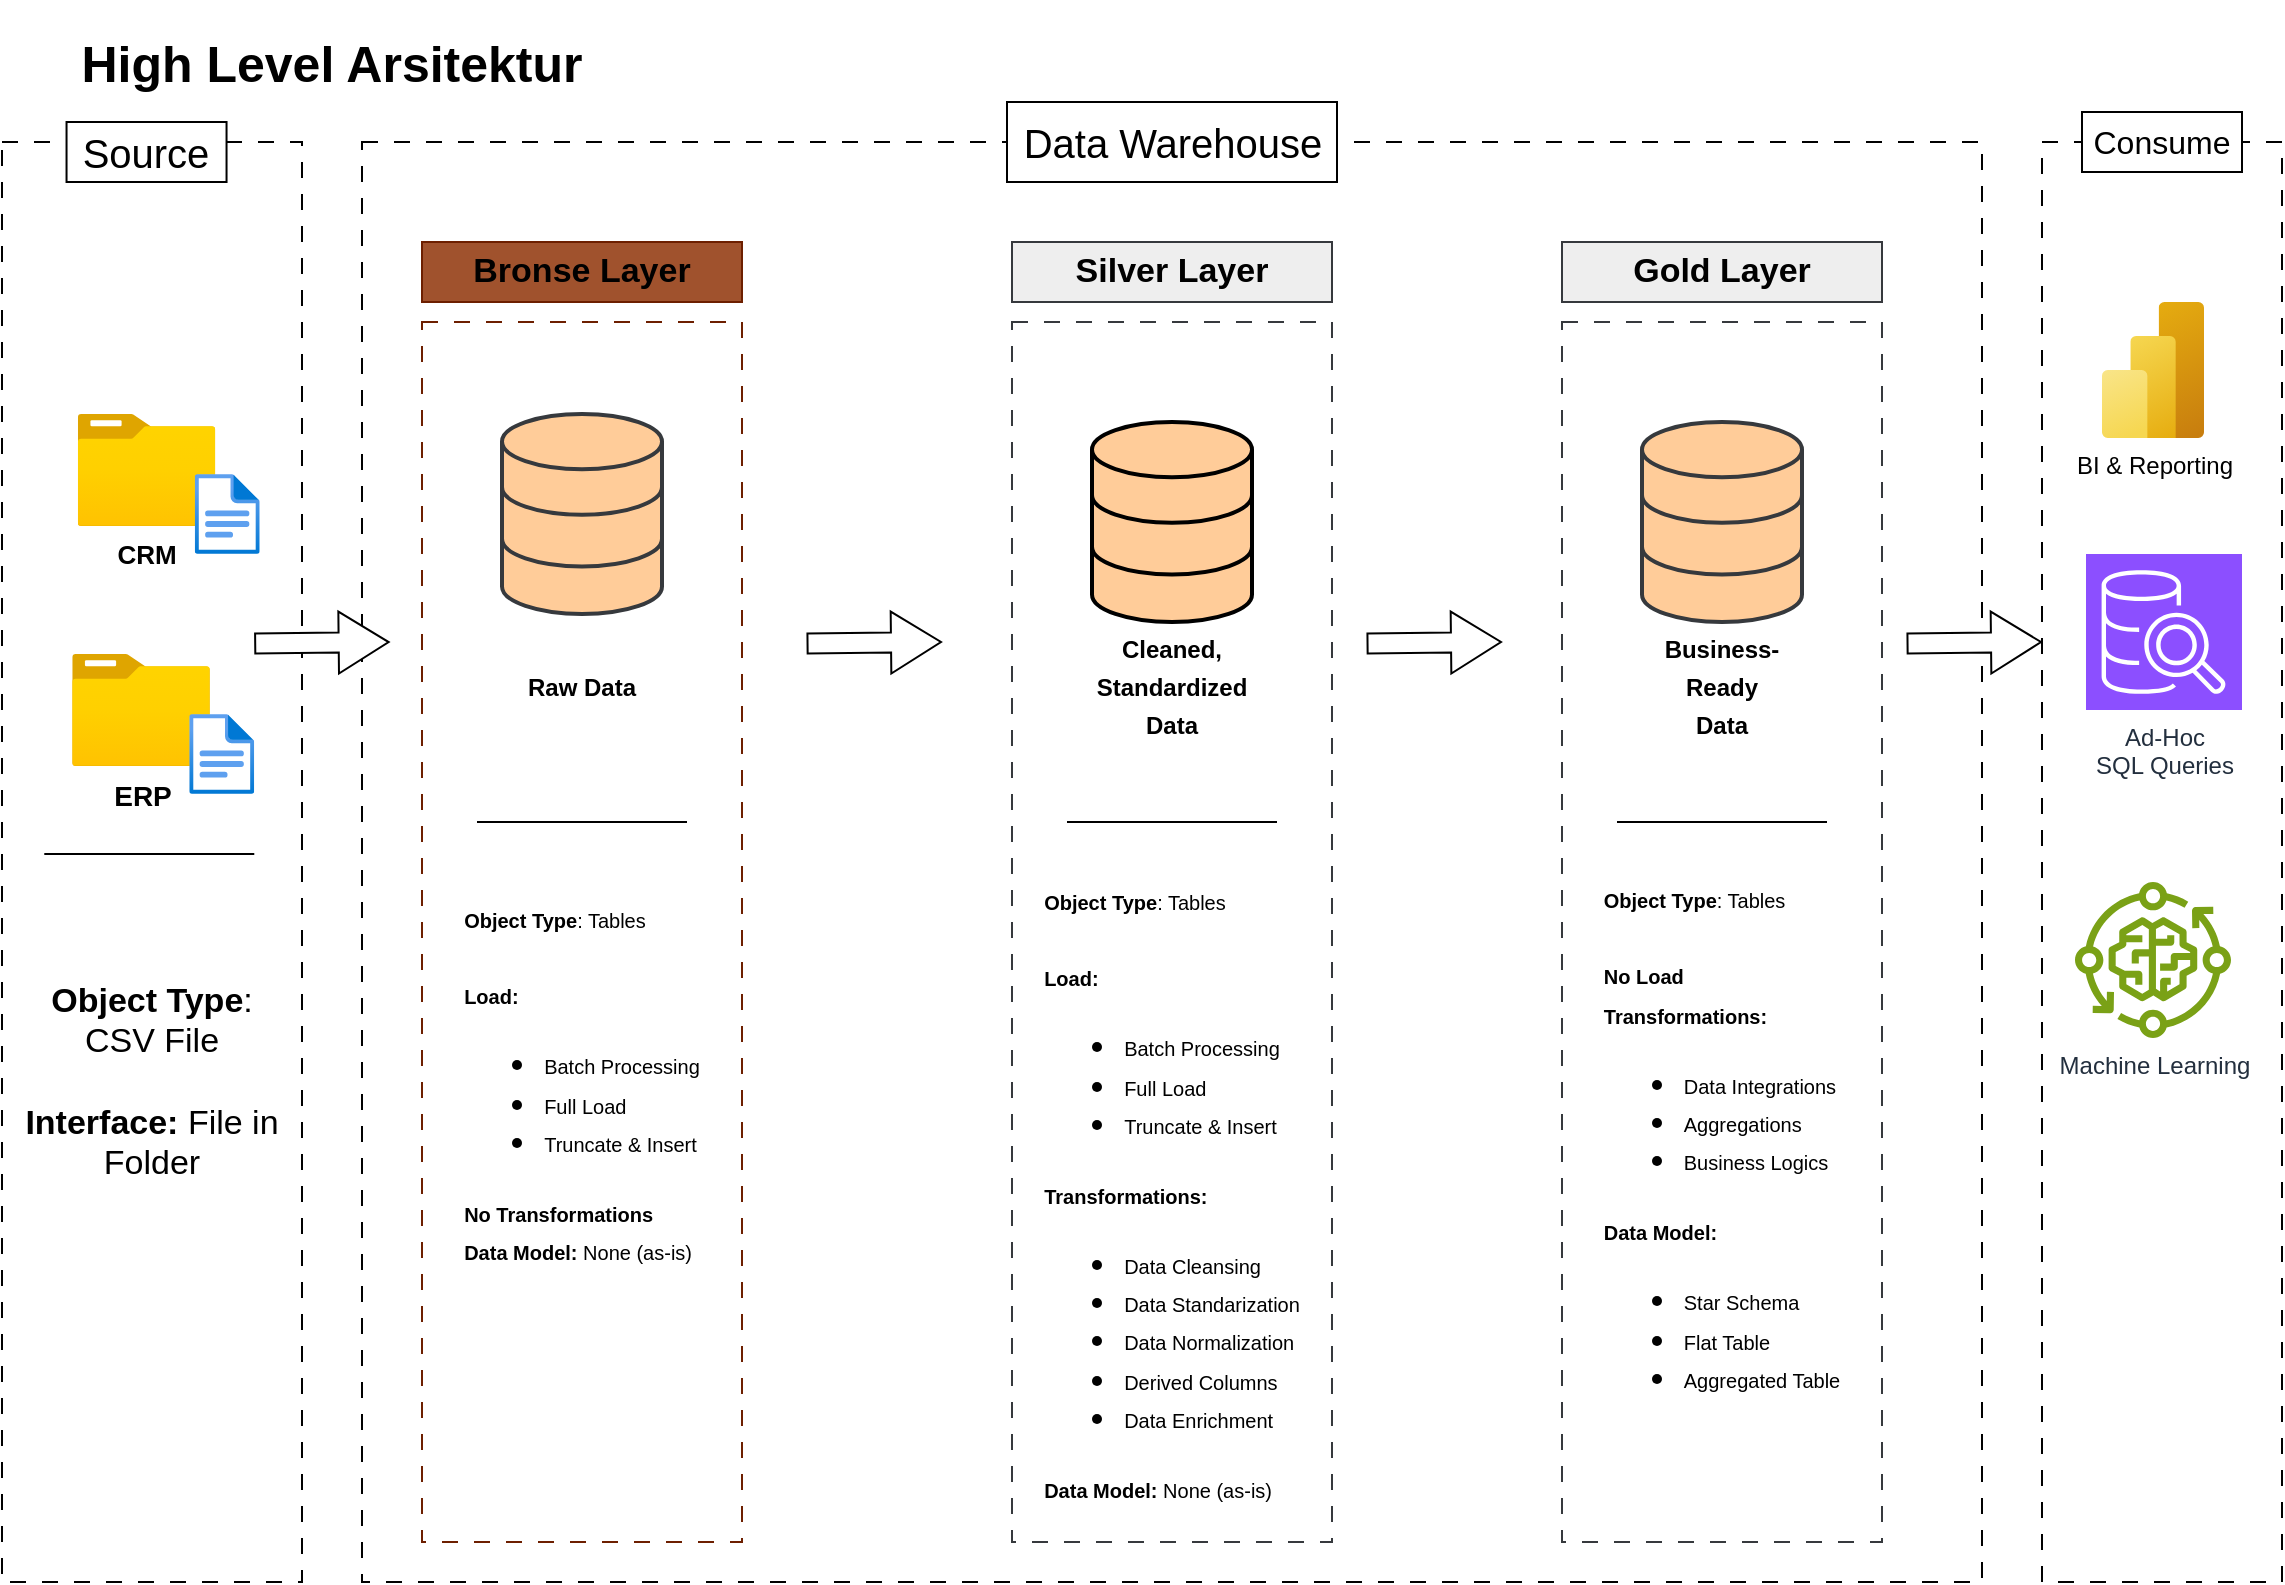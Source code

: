 <mxfile version="28.2.0">
  <diagram name="Halaman-1" id="Xwe7sBgI8JZgK7nuaXWO">
    <mxGraphModel dx="2036" dy="1838" grid="1" gridSize="10" guides="1" tooltips="1" connect="1" arrows="1" fold="1" page="1" pageScale="1" pageWidth="827" pageHeight="1169" math="0" shadow="0">
      <root>
        <mxCell id="0" />
        <mxCell id="1" parent="0" />
        <mxCell id="T4MmilMiT0-tr1rLzZQM-1" value="&lt;p&gt;&lt;b&gt;&lt;font style=&quot;font-size: 25px;&quot;&gt;High Level Arsitektur&lt;/font&gt;&lt;/b&gt;&lt;/p&gt;" style="text;strokeColor=none;fillColor=none;html=1;align=center;verticalAlign=middle;whiteSpace=wrap;rounded=0;fontSize=16;" vertex="1" parent="1">
          <mxGeometry width="270" height="60" as="geometry" />
        </mxCell>
        <mxCell id="T4MmilMiT0-tr1rLzZQM-2" value="" style="rounded=0;whiteSpace=wrap;html=1;strokeColor=default;fillColor=none;dashed=1;dashPattern=8 8;" vertex="1" parent="1">
          <mxGeometry x="-30" y="70" width="150" height="720" as="geometry" />
        </mxCell>
        <mxCell id="T4MmilMiT0-tr1rLzZQM-5" value="&lt;font style=&quot;color: light-dark(rgb(0, 0, 0), rgb(0, 0, 0)); font-size: 20px;&quot;&gt;Source&lt;/font&gt;" style="rounded=0;whiteSpace=wrap;html=1;fillColor=light-dark(#FFFFFF,#FFFFFF);" vertex="1" parent="1">
          <mxGeometry x="2.27" y="60" width="80" height="30" as="geometry" />
        </mxCell>
        <mxCell id="T4MmilMiT0-tr1rLzZQM-6" value="" style="rounded=0;whiteSpace=wrap;html=1;strokeColor=default;fillColor=none;dashed=1;dashPattern=8 8;fontStyle=1" vertex="1" parent="1">
          <mxGeometry x="150" y="70" width="810" height="720" as="geometry" />
        </mxCell>
        <mxCell id="T4MmilMiT0-tr1rLzZQM-8" value="&lt;font style=&quot;color: light-dark(rgb(0, 0, 0), rgb(0, 0, 0)); font-size: 20px;&quot;&gt;Data Warehouse&lt;/font&gt;" style="rounded=0;whiteSpace=wrap;html=1;fillColor=light-dark(#FFFFFF,#FFFFFF);" vertex="1" parent="1">
          <mxGeometry x="472.5" y="50" width="165" height="40" as="geometry" />
        </mxCell>
        <mxCell id="T4MmilMiT0-tr1rLzZQM-9" value="" style="rounded=0;whiteSpace=wrap;html=1;strokeColor=default;fillColor=none;dashed=1;dashPattern=8 8;" vertex="1" parent="1">
          <mxGeometry x="990" y="70" width="120" height="720" as="geometry" />
        </mxCell>
        <mxCell id="T4MmilMiT0-tr1rLzZQM-10" value="&lt;font style=&quot;color: light-dark(rgb(0, 0, 0), rgb(0, 0, 0)); font-size: 16px;&quot;&gt;Consume&lt;/font&gt;" style="rounded=0;whiteSpace=wrap;html=1;fillColor=light-dark(#FFFFFF,#FFFFFF);" vertex="1" parent="1">
          <mxGeometry x="1010" y="55" width="80" height="30" as="geometry" />
        </mxCell>
        <mxCell id="T4MmilMiT0-tr1rLzZQM-11" value="&lt;font style=&quot;color: light-dark(rgb(0, 0, 0), rgb(0, 0, 0)); font-size: 17px;&quot;&gt;&lt;b style=&quot;&quot;&gt;Bronse Layer&lt;/b&gt;&lt;/font&gt;" style="rounded=0;whiteSpace=wrap;html=1;fontColor=#ffffff;fillColor=#A0522D;strokeColor=#6D1F00;" vertex="1" parent="1">
          <mxGeometry x="180" y="120" width="160" height="30" as="geometry" />
        </mxCell>
        <mxCell id="T4MmilMiT0-tr1rLzZQM-12" value="z" style="rounded=0;whiteSpace=wrap;html=1;fontColor=#ffffff;fillColor=none;strokeColor=#6D1F00;dashed=1;dashPattern=8 8;" vertex="1" parent="1">
          <mxGeometry x="180" y="160" width="160" height="610" as="geometry" />
        </mxCell>
        <mxCell id="T4MmilMiT0-tr1rLzZQM-13" value="&lt;font style=&quot;color: light-dark(rgb(0, 0, 0), rgb(0, 0, 0)); font-size: 17px;&quot;&gt;&lt;b style=&quot;&quot;&gt;Silver Layer&lt;/b&gt;&lt;/font&gt;" style="rounded=0;whiteSpace=wrap;html=1;fillColor=light-dark(#EEEEEE,#B8B8BC);strokeColor=#36393d;" vertex="1" parent="1">
          <mxGeometry x="475" y="120" width="160" height="30" as="geometry" />
        </mxCell>
        <mxCell id="T4MmilMiT0-tr1rLzZQM-14" value="" style="rounded=0;whiteSpace=wrap;html=1;fillColor=none;strokeColor=#36393d;dashed=1;dashPattern=8 8;" vertex="1" parent="1">
          <mxGeometry x="475" y="160" width="160" height="610" as="geometry" />
        </mxCell>
        <mxCell id="T4MmilMiT0-tr1rLzZQM-15" value="&lt;font style=&quot;color: light-dark(rgb(0, 0, 0), rgb(0, 0, 0)); font-size: 17px;&quot;&gt;&lt;b style=&quot;&quot;&gt;Gold Layer&lt;/b&gt;&lt;/font&gt;" style="rounded=0;whiteSpace=wrap;html=1;fillColor=light-dark(#EEEEEE,#FFD966);strokeColor=#36393d;" vertex="1" parent="1">
          <mxGeometry x="750" y="120" width="160" height="30" as="geometry" />
        </mxCell>
        <mxCell id="T4MmilMiT0-tr1rLzZQM-16" value="" style="rounded=0;whiteSpace=wrap;html=1;fillColor=none;strokeColor=light-dark(#36393D,#FFD966);dashed=1;dashPattern=8 8;" vertex="1" parent="1">
          <mxGeometry x="750" y="160" width="160" height="610" as="geometry" />
        </mxCell>
        <mxCell id="T4MmilMiT0-tr1rLzZQM-17" value="&lt;b&gt;&lt;font style=&quot;font-size: 13px;&quot;&gt;CRM&lt;/font&gt;&lt;/b&gt;" style="image;aspect=fixed;html=1;points=[];align=center;fontSize=12;image=img/lib/azure2/general/Folder_Blank.svg;" vertex="1" parent="1">
          <mxGeometry x="7.77" y="206" width="69" height="56.0" as="geometry" />
        </mxCell>
        <mxCell id="T4MmilMiT0-tr1rLzZQM-20" value="" style="image;aspect=fixed;html=1;points=[];align=center;fontSize=12;image=img/lib/azure2/general/File.svg;" vertex="1" parent="1">
          <mxGeometry x="66.39" y="236" width="32.46" height="40" as="geometry" />
        </mxCell>
        <mxCell id="T4MmilMiT0-tr1rLzZQM-21" value="&lt;b&gt;&lt;font style=&quot;font-size: 14px;&quot;&gt;ERP&lt;/font&gt;&lt;/b&gt;" style="image;aspect=fixed;html=1;points=[];align=center;fontSize=12;image=img/lib/azure2/general/Folder_Blank.svg;" vertex="1" parent="1">
          <mxGeometry x="5.02" y="326" width="69" height="56.0" as="geometry" />
        </mxCell>
        <mxCell id="T4MmilMiT0-tr1rLzZQM-22" value="" style="image;aspect=fixed;html=1;points=[];align=center;fontSize=12;image=img/lib/azure2/general/File.svg;" vertex="1" parent="1">
          <mxGeometry x="63.64" y="356" width="32.46" height="40" as="geometry" />
        </mxCell>
        <mxCell id="T4MmilMiT0-tr1rLzZQM-26" value="" style="endArrow=none;html=1;rounded=0;fontSize=12;startSize=8;endSize=8;curved=0;strokeColor=default;" edge="1" parent="1">
          <mxGeometry width="50" height="50" relative="1" as="geometry">
            <mxPoint x="-8.86" y="426" as="sourcePoint" />
            <mxPoint x="96.14" y="426" as="targetPoint" />
          </mxGeometry>
        </mxCell>
        <mxCell id="T4MmilMiT0-tr1rLzZQM-27" value="&lt;font style=&quot;font-size: 17px;&quot;&gt;&lt;b style=&quot;&quot;&gt;Object Type&lt;/b&gt;: CSV File&lt;/font&gt;&lt;div&gt;&lt;font style=&quot;font-size: 17px;&quot;&gt;&lt;br&gt;&lt;/font&gt;&lt;/div&gt;&lt;div&gt;&lt;font style=&quot;font-size: 17px;&quot;&gt;&lt;b style=&quot;&quot;&gt;Interface:&lt;/b&gt; File in Folder&lt;/font&gt;&lt;/div&gt;" style="text;strokeColor=none;fillColor=none;html=1;align=center;verticalAlign=middle;whiteSpace=wrap;rounded=0;fontSize=16;" vertex="1" parent="1">
          <mxGeometry x="-20" y="530" width="130" height="20" as="geometry" />
        </mxCell>
        <mxCell id="T4MmilMiT0-tr1rLzZQM-28" value="" style="html=1;verticalLabelPosition=bottom;align=center;labelBackgroundColor=#ffffff;verticalAlign=top;strokeWidth=2;strokeColor=#36393d;shadow=0;dashed=0;shape=mxgraph.ios7.icons.data;fillColor=light-dark(#ffcc99, #d28f70);" vertex="1" parent="1">
          <mxGeometry x="220" y="206" width="80" height="100" as="geometry" />
        </mxCell>
        <mxCell id="T4MmilMiT0-tr1rLzZQM-29" value="" style="html=1;verticalLabelPosition=bottom;align=center;labelBackgroundColor=#ffffff;verticalAlign=top;strokeWidth=2;strokeColor=light-dark(#000000,#000000);shadow=0;dashed=0;shape=mxgraph.ios7.icons.data;fillColor=light-dark(#ffcc99, #b8b8bc);" vertex="1" parent="1">
          <mxGeometry x="515" y="210" width="80" height="100" as="geometry" />
        </mxCell>
        <mxCell id="T4MmilMiT0-tr1rLzZQM-30" value="" style="html=1;verticalLabelPosition=bottom;align=center;labelBackgroundColor=#ffffff;verticalAlign=top;strokeWidth=2;strokeColor=#36393d;shadow=0;dashed=0;shape=mxgraph.ios7.icons.data;fillColor=light-dark(#ffcc99, #ffd966);" vertex="1" parent="1">
          <mxGeometry x="790" y="210" width="80" height="100" as="geometry" />
        </mxCell>
        <mxCell id="T4MmilMiT0-tr1rLzZQM-32" value="" style="shape=flexArrow;endArrow=classic;html=1;rounded=0;fontSize=12;startSize=8;endSize=8;curved=1;strokeColor=light-dark(#000000,#3399FF);fillColor=light-dark(#FFFFFF,#3399FF);" edge="1" parent="1">
          <mxGeometry width="50" height="50" relative="1" as="geometry">
            <mxPoint x="96.1" y="320.72" as="sourcePoint" />
            <mxPoint x="163.83" y="320.004" as="targetPoint" />
          </mxGeometry>
        </mxCell>
        <mxCell id="T4MmilMiT0-tr1rLzZQM-33" value="" style="shape=flexArrow;endArrow=classic;html=1;rounded=0;fontSize=12;startSize=8;endSize=8;curved=1;strokeColor=light-dark(#000000,#3399FF);fillColor=light-dark(#FFFFFF,#3399FF);" edge="1" parent="1">
          <mxGeometry width="50" height="50" relative="1" as="geometry">
            <mxPoint x="372.27" y="320.716" as="sourcePoint" />
            <mxPoint x="440" y="320" as="targetPoint" />
          </mxGeometry>
        </mxCell>
        <mxCell id="T4MmilMiT0-tr1rLzZQM-34" value="" style="shape=flexArrow;endArrow=classic;html=1;rounded=0;fontSize=12;startSize=8;endSize=8;curved=1;strokeColor=light-dark(#000000,#3399FF);fillColor=light-dark(#FFFFFF,#3399FF);" edge="1" parent="1">
          <mxGeometry width="50" height="50" relative="1" as="geometry">
            <mxPoint x="652.27" y="320.716" as="sourcePoint" />
            <mxPoint x="720" y="320" as="targetPoint" />
          </mxGeometry>
        </mxCell>
        <mxCell id="T4MmilMiT0-tr1rLzZQM-35" value="" style="shape=flexArrow;endArrow=classic;html=1;rounded=0;fontSize=12;startSize=8;endSize=8;curved=1;strokeColor=light-dark(#000000,#3399FF);fillColor=light-dark(#FFFFFF,#3399FF);" edge="1" parent="1">
          <mxGeometry width="50" height="50" relative="1" as="geometry">
            <mxPoint x="922.27" y="320.716" as="sourcePoint" />
            <mxPoint x="990" y="320" as="targetPoint" />
          </mxGeometry>
        </mxCell>
        <mxCell id="T4MmilMiT0-tr1rLzZQM-37" value="" style="endArrow=none;html=1;rounded=0;fontSize=12;startSize=8;endSize=8;curved=0;strokeColor=default;" edge="1" parent="1">
          <mxGeometry width="50" height="50" relative="1" as="geometry">
            <mxPoint x="207.5" y="410" as="sourcePoint" />
            <mxPoint x="312.5" y="410" as="targetPoint" />
          </mxGeometry>
        </mxCell>
        <mxCell id="T4MmilMiT0-tr1rLzZQM-38" value="" style="endArrow=none;html=1;rounded=0;fontSize=12;startSize=8;endSize=8;curved=0;strokeColor=default;" edge="1" parent="1">
          <mxGeometry width="50" height="50" relative="1" as="geometry">
            <mxPoint x="502.5" y="410" as="sourcePoint" />
            <mxPoint x="607.5" y="410" as="targetPoint" />
          </mxGeometry>
        </mxCell>
        <mxCell id="T4MmilMiT0-tr1rLzZQM-39" value="" style="endArrow=none;html=1;rounded=0;fontSize=12;startSize=8;endSize=8;curved=0;strokeColor=default;" edge="1" parent="1">
          <mxGeometry width="50" height="50" relative="1" as="geometry">
            <mxPoint x="777.5" y="410" as="sourcePoint" />
            <mxPoint x="882.5" y="410" as="targetPoint" />
          </mxGeometry>
        </mxCell>
        <mxCell id="T4MmilMiT0-tr1rLzZQM-41" value="&lt;font style=&quot;font-size: 12px;&quot;&gt;&lt;b&gt;Raw Data&lt;/b&gt;&lt;/font&gt;" style="text;strokeColor=none;fillColor=none;html=1;align=center;verticalAlign=middle;whiteSpace=wrap;rounded=0;fontSize=16;" vertex="1" parent="1">
          <mxGeometry x="230" y="326" width="60" height="30" as="geometry" />
        </mxCell>
        <mxCell id="T4MmilMiT0-tr1rLzZQM-42" value="&lt;font style=&quot;font-size: 12px;&quot;&gt;&lt;b&gt;Cleaned, Standardized Data&lt;/b&gt;&lt;/font&gt;" style="text;strokeColor=none;fillColor=none;html=1;align=center;verticalAlign=middle;whiteSpace=wrap;rounded=0;fontSize=16;" vertex="1" parent="1">
          <mxGeometry x="525" y="326" width="60" height="30" as="geometry" />
        </mxCell>
        <mxCell id="T4MmilMiT0-tr1rLzZQM-43" value="&lt;font style=&quot;font-size: 12px;&quot;&gt;&lt;b&gt;Business-Ready Data&lt;/b&gt;&lt;/font&gt;" style="text;strokeColor=none;fillColor=none;html=1;align=center;verticalAlign=middle;whiteSpace=wrap;rounded=0;fontSize=16;" vertex="1" parent="1">
          <mxGeometry x="800" y="326" width="60" height="30" as="geometry" />
        </mxCell>
        <mxCell id="T4MmilMiT0-tr1rLzZQM-45" value="&lt;div style=&quot;text-align: left;&quot;&gt;&lt;b style=&quot;font-size: 10px; background-color: transparent; color: light-dark(rgb(0, 0, 0), rgb(255, 255, 255));&quot;&gt;Object Type&lt;/b&gt;&lt;span style=&quot;font-size: 10px; background-color: transparent; color: light-dark(rgb(0, 0, 0), rgb(255, 255, 255));&quot;&gt;: Tables&lt;/span&gt;&lt;/div&gt;&lt;div style=&quot;text-align: left;&quot;&gt;&lt;font style=&quot;font-size: 10px;&quot;&gt;&lt;br&gt;&lt;/font&gt;&lt;/div&gt;&lt;div style=&quot;text-align: left;&quot;&gt;&lt;span style=&quot;font-size: 10px;&quot;&gt;&lt;b&gt;Load:&amp;nbsp;&lt;/b&gt;&lt;/span&gt;&lt;/div&gt;&lt;div style=&quot;&quot;&gt;&lt;ul&gt;&lt;li style=&quot;text-align: left;&quot;&gt;&lt;span style=&quot;font-size: 10px;&quot;&gt;Batch Processing&lt;/span&gt;&lt;/li&gt;&lt;li style=&quot;text-align: left;&quot;&gt;&lt;span style=&quot;font-size: 10px;&quot;&gt;Full Load&lt;/span&gt;&lt;/li&gt;&lt;li style=&quot;text-align: left;&quot;&gt;&lt;span style=&quot;font-size: 10px;&quot;&gt;Truncate &amp;amp; Insert&lt;/span&gt;&lt;/li&gt;&lt;/ul&gt;&lt;div style=&quot;text-align: left;&quot;&gt;&lt;span style=&quot;font-size: 10px;&quot;&gt;&lt;b&gt;No Transformations&lt;/b&gt;&lt;/span&gt;&lt;/div&gt;&lt;div style=&quot;text-align: left;&quot;&gt;&lt;span style=&quot;font-size: 10px;&quot;&gt;&lt;b&gt;Data Model: &lt;/b&gt;None (as-is)&lt;/span&gt;&lt;/div&gt;&lt;/div&gt;" style="text;strokeColor=none;fillColor=none;html=1;align=center;verticalAlign=middle;whiteSpace=wrap;rounded=0;fontSize=16;" vertex="1" parent="1">
          <mxGeometry x="195" y="530" width="130" height="20" as="geometry" />
        </mxCell>
        <mxCell id="T4MmilMiT0-tr1rLzZQM-46" value="&lt;div style=&quot;text-align: left;&quot;&gt;&lt;b style=&quot;font-size: 10px; background-color: transparent; color: light-dark(rgb(0, 0, 0), rgb(255, 255, 255));&quot;&gt;Object Type&lt;/b&gt;&lt;span style=&quot;font-size: 10px; background-color: transparent; color: light-dark(rgb(0, 0, 0), rgb(255, 255, 255));&quot;&gt;: Tables&lt;/span&gt;&lt;/div&gt;&lt;div style=&quot;text-align: left;&quot;&gt;&lt;font style=&quot;font-size: 10px;&quot;&gt;&lt;br&gt;&lt;/font&gt;&lt;/div&gt;&lt;div style=&quot;text-align: left;&quot;&gt;&lt;span style=&quot;font-size: 10px;&quot;&gt;&lt;b&gt;Load:&amp;nbsp;&lt;/b&gt;&lt;/span&gt;&lt;/div&gt;&lt;div style=&quot;&quot;&gt;&lt;ul&gt;&lt;li style=&quot;text-align: left;&quot;&gt;&lt;span style=&quot;font-size: 10px;&quot;&gt;Batch Processing&lt;/span&gt;&lt;/li&gt;&lt;li style=&quot;text-align: left;&quot;&gt;&lt;span style=&quot;font-size: 10px;&quot;&gt;Full Load&lt;/span&gt;&lt;/li&gt;&lt;li style=&quot;text-align: left;&quot;&gt;&lt;span style=&quot;font-size: 10px;&quot;&gt;Truncate &amp;amp; Insert&lt;/span&gt;&lt;/li&gt;&lt;/ul&gt;&lt;div style=&quot;text-align: left;&quot;&gt;&lt;span style=&quot;font-size: 10px;&quot;&gt;&lt;b&gt;Transformations:&amp;nbsp;&lt;/b&gt;&lt;/span&gt;&lt;/div&gt;&lt;div style=&quot;text-align: left;&quot;&gt;&lt;ul&gt;&lt;li&gt;&lt;span style=&quot;font-size: 10px;&quot;&gt;Data Cleansing&lt;/span&gt;&lt;/li&gt;&lt;li&gt;&lt;span style=&quot;font-size: 10px;&quot;&gt;Data Standarization&lt;/span&gt;&lt;/li&gt;&lt;li&gt;&lt;span style=&quot;font-size: 10px;&quot;&gt;Data Normalization&lt;/span&gt;&lt;/li&gt;&lt;li&gt;&lt;span style=&quot;font-size: 10px;&quot;&gt;Derived Columns&lt;/span&gt;&lt;/li&gt;&lt;li&gt;&lt;span style=&quot;font-size: 10px;&quot;&gt;Data Enrichment&lt;/span&gt;&lt;/li&gt;&lt;/ul&gt;&lt;/div&gt;&lt;div style=&quot;text-align: left;&quot;&gt;&lt;span style=&quot;font-size: 10px;&quot;&gt;&lt;b&gt;Data Model: &lt;/b&gt;None (as-is)&lt;/span&gt;&lt;/div&gt;&lt;/div&gt;" style="text;strokeColor=none;fillColor=none;html=1;align=center;verticalAlign=middle;whiteSpace=wrap;rounded=0;fontSize=16;" vertex="1" parent="1">
          <mxGeometry x="490" y="585" width="130" height="20" as="geometry" />
        </mxCell>
        <mxCell id="T4MmilMiT0-tr1rLzZQM-47" value="&lt;div style=&quot;text-align: left;&quot;&gt;&lt;b style=&quot;font-size: 10px; background-color: transparent; color: light-dark(rgb(0, 0, 0), rgb(255, 255, 255));&quot;&gt;Object Type&lt;/b&gt;&lt;span style=&quot;font-size: 10px; background-color: transparent; color: light-dark(rgb(0, 0, 0), rgb(255, 255, 255));&quot;&gt;: Tables&lt;/span&gt;&lt;/div&gt;&lt;div style=&quot;text-align: left;&quot;&gt;&lt;font style=&quot;font-size: 10px;&quot;&gt;&lt;br&gt;&lt;/font&gt;&lt;/div&gt;&lt;div style=&quot;text-align: left;&quot;&gt;&lt;span style=&quot;font-size: 10px;&quot;&gt;&lt;b&gt;No Load&amp;nbsp;&lt;/b&gt;&lt;/span&gt;&lt;/div&gt;&lt;div style=&quot;&quot;&gt;&lt;div style=&quot;text-align: left;&quot;&gt;&lt;span style=&quot;font-size: 10px;&quot;&gt;&lt;b&gt;Transformations:&amp;nbsp;&lt;/b&gt;&lt;/span&gt;&lt;/div&gt;&lt;div style=&quot;text-align: left;&quot;&gt;&lt;ul&gt;&lt;li&gt;&lt;span style=&quot;font-size: 10px;&quot;&gt;Data Integrations&lt;/span&gt;&lt;/li&gt;&lt;li&gt;&lt;span style=&quot;font-size: 10px;&quot;&gt;Aggregations&lt;/span&gt;&lt;/li&gt;&lt;li&gt;&lt;span style=&quot;font-size: 10px;&quot;&gt;Business Logics&lt;/span&gt;&lt;/li&gt;&lt;/ul&gt;&lt;/div&gt;&lt;div style=&quot;text-align: left;&quot;&gt;&lt;span style=&quot;font-size: 10px;&quot;&gt;&lt;b&gt;Data Model:&amp;nbsp;&lt;/b&gt;&lt;/span&gt;&lt;/div&gt;&lt;div style=&quot;text-align: left;&quot;&gt;&lt;ul&gt;&lt;li&gt;&lt;span style=&quot;font-size: 10px;&quot;&gt;Star Schema&lt;/span&gt;&lt;/li&gt;&lt;li&gt;&lt;span style=&quot;font-size: 10px;&quot;&gt;Flat Table&lt;/span&gt;&lt;/li&gt;&lt;li&gt;&lt;span style=&quot;font-size: 10px;&quot;&gt;Aggregated Table&lt;/span&gt;&lt;/li&gt;&lt;/ul&gt;&lt;/div&gt;&lt;/div&gt;" style="text;strokeColor=none;fillColor=none;html=1;align=center;verticalAlign=middle;whiteSpace=wrap;rounded=0;fontSize=16;" vertex="1" parent="1">
          <mxGeometry x="765" y="565" width="130" height="20" as="geometry" />
        </mxCell>
        <mxCell id="T4MmilMiT0-tr1rLzZQM-48" value="BI &amp;amp; Reporting" style="image;aspect=fixed;html=1;points=[];align=center;fontSize=12;image=img/lib/azure2/analytics/Power_BI_Embedded.svg;" vertex="1" parent="1">
          <mxGeometry x="1020" y="150" width="51" height="68" as="geometry" />
        </mxCell>
        <mxCell id="T4MmilMiT0-tr1rLzZQM-49" value="Ad-Hoc&lt;div&gt;SQL Queries&lt;/div&gt;" style="sketch=0;points=[[0,0,0],[0.25,0,0],[0.5,0,0],[0.75,0,0],[1,0,0],[0,1,0],[0.25,1,0],[0.5,1,0],[0.75,1,0],[1,1,0],[0,0.25,0],[0,0.5,0],[0,0.75,0],[1,0.25,0],[1,0.5,0],[1,0.75,0]];outlineConnect=0;fontColor=#232F3E;fillColor=#8C4FFF;strokeColor=#ffffff;dashed=0;verticalLabelPosition=bottom;verticalAlign=top;align=center;html=1;fontSize=12;fontStyle=0;aspect=fixed;shape=mxgraph.aws4.resourceIcon;resIcon=mxgraph.aws4.sql_workbench;" vertex="1" parent="1">
          <mxGeometry x="1012" y="276" width="78" height="78" as="geometry" />
        </mxCell>
        <mxCell id="T4MmilMiT0-tr1rLzZQM-50" value="Machine Learning" style="sketch=0;outlineConnect=0;fontColor=#232F3E;gradientColor=none;fillColor=#7AA116;strokeColor=none;dashed=0;verticalLabelPosition=bottom;verticalAlign=top;align=center;html=1;fontSize=12;fontStyle=0;aspect=fixed;pointerEvents=1;shape=mxgraph.aws4.iot_greengrass_component_machine_learning;" vertex="1" parent="1">
          <mxGeometry x="1006.5" y="440" width="78" height="78" as="geometry" />
        </mxCell>
      </root>
    </mxGraphModel>
  </diagram>
</mxfile>
